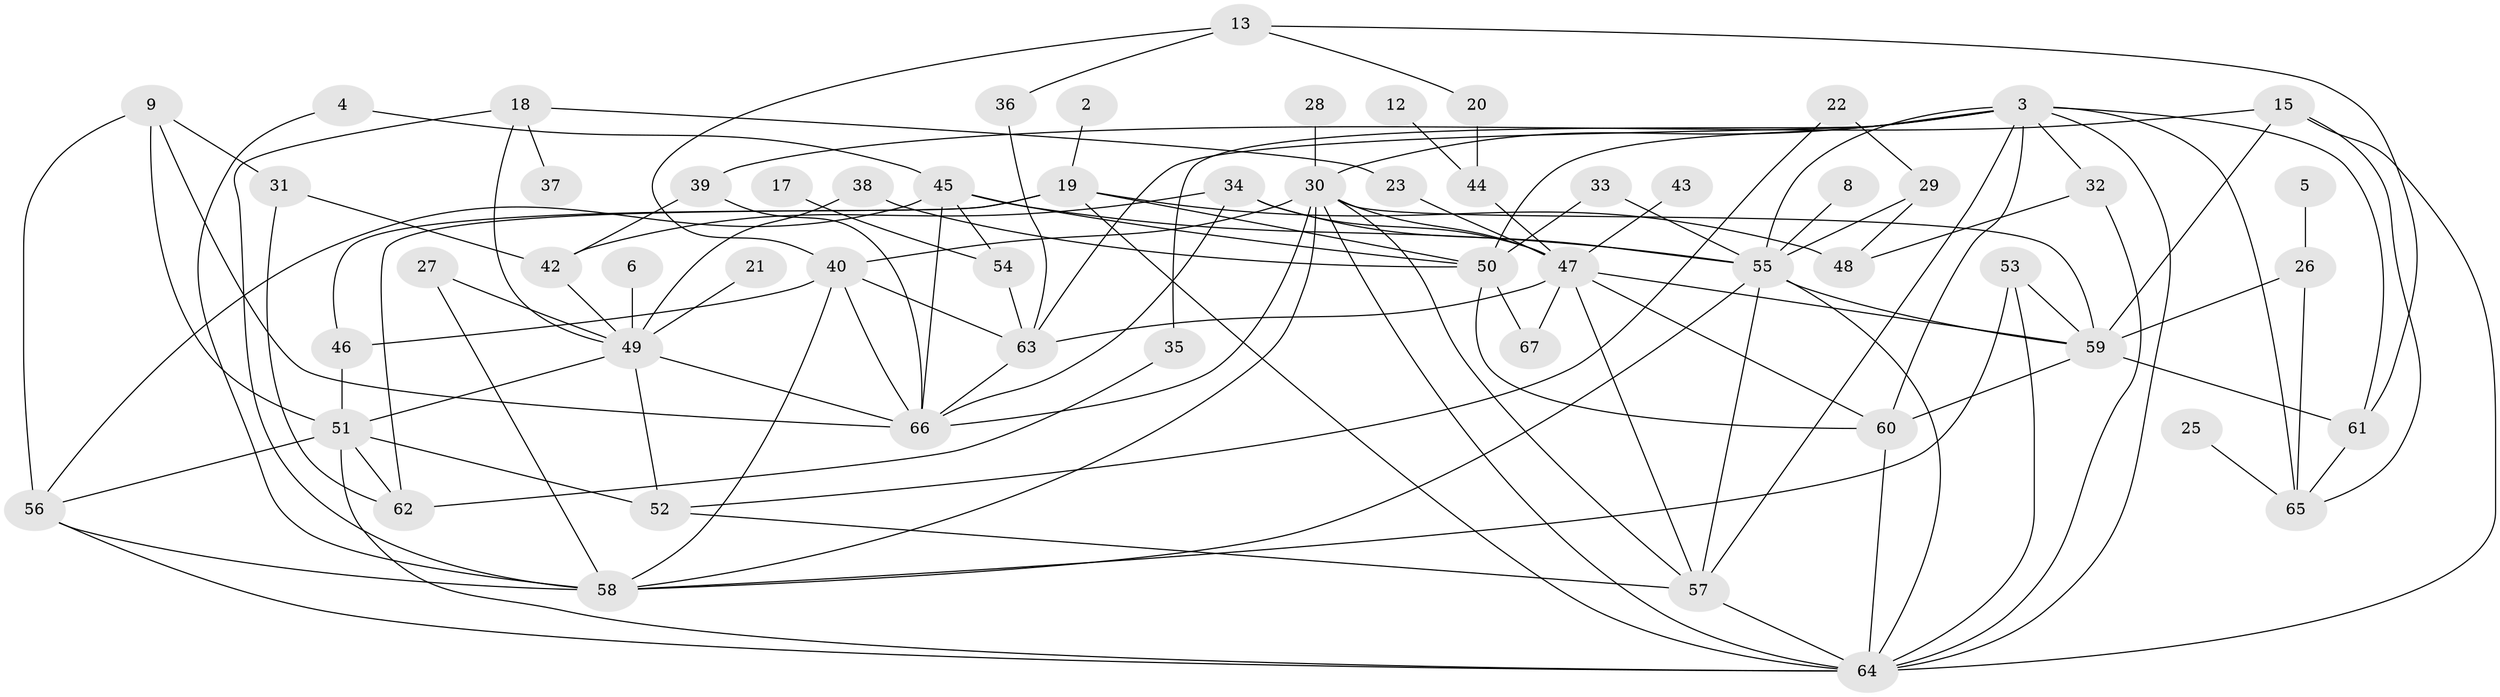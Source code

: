 // original degree distribution, {2: 0.24812030075187969, 0: 0.05263157894736842, 1: 0.14285714285714285, 6: 0.03007518796992481, 3: 0.2631578947368421, 8: 0.015037593984962405, 4: 0.15789473684210525, 5: 0.07518796992481203, 7: 0.015037593984962405}
// Generated by graph-tools (version 1.1) at 2025/25/03/09/25 03:25:22]
// undirected, 59 vertices, 120 edges
graph export_dot {
graph [start="1"]
  node [color=gray90,style=filled];
  2;
  3;
  4;
  5;
  6;
  8;
  9;
  12;
  13;
  15;
  17;
  18;
  19;
  20;
  21;
  22;
  23;
  25;
  26;
  27;
  28;
  29;
  30;
  31;
  32;
  33;
  34;
  35;
  36;
  37;
  38;
  39;
  40;
  42;
  43;
  44;
  45;
  46;
  47;
  48;
  49;
  50;
  51;
  52;
  53;
  54;
  55;
  56;
  57;
  58;
  59;
  60;
  61;
  62;
  63;
  64;
  65;
  66;
  67;
  2 -- 19 [weight=1.0];
  3 -- 30 [weight=1.0];
  3 -- 32 [weight=1.0];
  3 -- 35 [weight=1.0];
  3 -- 50 [weight=1.0];
  3 -- 55 [weight=1.0];
  3 -- 57 [weight=1.0];
  3 -- 60 [weight=2.0];
  3 -- 61 [weight=1.0];
  3 -- 63 [weight=1.0];
  3 -- 64 [weight=1.0];
  3 -- 65 [weight=1.0];
  4 -- 45 [weight=1.0];
  4 -- 58 [weight=1.0];
  5 -- 26 [weight=1.0];
  6 -- 49 [weight=1.0];
  8 -- 55 [weight=1.0];
  9 -- 31 [weight=1.0];
  9 -- 51 [weight=1.0];
  9 -- 56 [weight=1.0];
  9 -- 66 [weight=1.0];
  12 -- 44 [weight=1.0];
  13 -- 20 [weight=1.0];
  13 -- 36 [weight=1.0];
  13 -- 40 [weight=1.0];
  13 -- 61 [weight=1.0];
  15 -- 39 [weight=1.0];
  15 -- 59 [weight=1.0];
  15 -- 64 [weight=1.0];
  15 -- 65 [weight=1.0];
  17 -- 54 [weight=1.0];
  18 -- 23 [weight=1.0];
  18 -- 37 [weight=1.0];
  18 -- 49 [weight=1.0];
  18 -- 58 [weight=1.0];
  19 -- 46 [weight=1.0];
  19 -- 48 [weight=1.0];
  19 -- 50 [weight=1.0];
  19 -- 62 [weight=1.0];
  19 -- 64 [weight=1.0];
  20 -- 44 [weight=1.0];
  21 -- 49 [weight=1.0];
  22 -- 29 [weight=1.0];
  22 -- 52 [weight=1.0];
  23 -- 47 [weight=1.0];
  25 -- 65 [weight=1.0];
  26 -- 59 [weight=1.0];
  26 -- 65 [weight=1.0];
  27 -- 49 [weight=1.0];
  27 -- 58 [weight=1.0];
  28 -- 30 [weight=1.0];
  29 -- 48 [weight=1.0];
  29 -- 55 [weight=1.0];
  30 -- 40 [weight=1.0];
  30 -- 47 [weight=2.0];
  30 -- 57 [weight=1.0];
  30 -- 58 [weight=1.0];
  30 -- 59 [weight=1.0];
  30 -- 64 [weight=1.0];
  30 -- 66 [weight=1.0];
  31 -- 42 [weight=1.0];
  31 -- 62 [weight=1.0];
  32 -- 48 [weight=1.0];
  32 -- 64 [weight=1.0];
  33 -- 50 [weight=1.0];
  33 -- 55 [weight=1.0];
  34 -- 42 [weight=1.0];
  34 -- 47 [weight=1.0];
  34 -- 55 [weight=1.0];
  34 -- 66 [weight=1.0];
  35 -- 62 [weight=1.0];
  36 -- 63 [weight=1.0];
  38 -- 49 [weight=1.0];
  38 -- 50 [weight=1.0];
  39 -- 42 [weight=1.0];
  39 -- 66 [weight=1.0];
  40 -- 46 [weight=1.0];
  40 -- 58 [weight=1.0];
  40 -- 63 [weight=1.0];
  40 -- 66 [weight=1.0];
  42 -- 49 [weight=1.0];
  43 -- 47 [weight=1.0];
  44 -- 47 [weight=1.0];
  45 -- 50 [weight=1.0];
  45 -- 54 [weight=1.0];
  45 -- 55 [weight=1.0];
  45 -- 56 [weight=1.0];
  45 -- 66 [weight=1.0];
  46 -- 51 [weight=2.0];
  47 -- 57 [weight=1.0];
  47 -- 59 [weight=1.0];
  47 -- 60 [weight=1.0];
  47 -- 63 [weight=1.0];
  47 -- 67 [weight=1.0];
  49 -- 51 [weight=1.0];
  49 -- 52 [weight=1.0];
  49 -- 66 [weight=1.0];
  50 -- 60 [weight=1.0];
  50 -- 67 [weight=1.0];
  51 -- 52 [weight=1.0];
  51 -- 56 [weight=1.0];
  51 -- 62 [weight=1.0];
  51 -- 64 [weight=1.0];
  52 -- 57 [weight=1.0];
  53 -- 58 [weight=1.0];
  53 -- 59 [weight=1.0];
  53 -- 64 [weight=1.0];
  54 -- 63 [weight=1.0];
  55 -- 57 [weight=1.0];
  55 -- 58 [weight=1.0];
  55 -- 59 [weight=1.0];
  55 -- 64 [weight=1.0];
  56 -- 58 [weight=1.0];
  56 -- 64 [weight=1.0];
  57 -- 64 [weight=1.0];
  59 -- 60 [weight=1.0];
  59 -- 61 [weight=1.0];
  60 -- 64 [weight=1.0];
  61 -- 65 [weight=1.0];
  63 -- 66 [weight=1.0];
}

